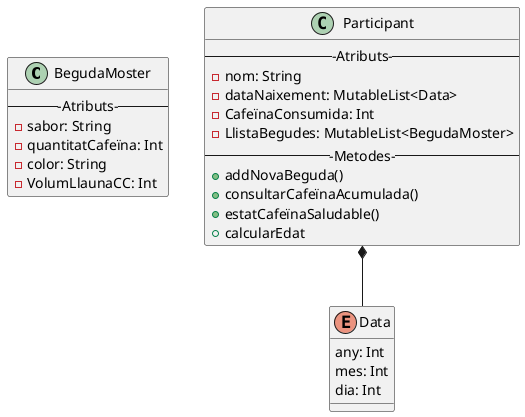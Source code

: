 @startuml
'https://plantuml.com/class-diagram

class BegudaMoster {
---Atributs---
- sabor: String
- quantitatCafeïna: Int
- color: String
- VolumLlaunaCC: Int
}

class Participant {
---Atributs---
- nom: String
- dataNaixement: MutableList<Data>
- CafeïnaConsumida: Int
- LlistaBegudes: MutableList<BegudaMoster>
---Metodes---
+ addNovaBeguda()
+ consultarCafeïnaAcumulada()
+ estatCafeïnaSaludable()
+ calcularEdat
}

enum Data{
any: Int
mes: Int
dia: Int
}

Participant *-- Data

@enduml